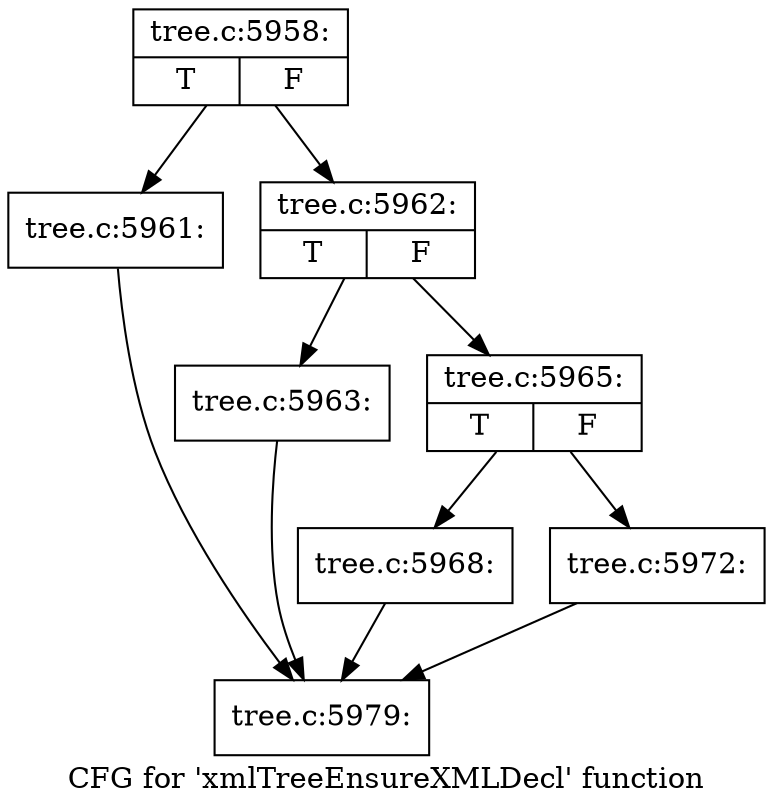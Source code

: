 digraph "CFG for 'xmlTreeEnsureXMLDecl' function" {
	label="CFG for 'xmlTreeEnsureXMLDecl' function";

	Node0x4836640 [shape=record,label="{tree.c:5958:|{<s0>T|<s1>F}}"];
	Node0x4836640 -> Node0x483fb70;
	Node0x4836640 -> Node0x483fbc0;
	Node0x483fb70 [shape=record,label="{tree.c:5961:}"];
	Node0x483fb70 -> Node0x483fc30;
	Node0x483fbc0 [shape=record,label="{tree.c:5962:|{<s0>T|<s1>F}}"];
	Node0x483fbc0 -> Node0x4836ae0;
	Node0x483fbc0 -> Node0x4836b30;
	Node0x4836ae0 [shape=record,label="{tree.c:5963:}"];
	Node0x4836ae0 -> Node0x483fc30;
	Node0x4836b30 [shape=record,label="{tree.c:5965:|{<s0>T|<s1>F}}"];
	Node0x4836b30 -> Node0x48411d0;
	Node0x4836b30 -> Node0x4841220;
	Node0x48411d0 [shape=record,label="{tree.c:5968:}"];
	Node0x48411d0 -> Node0x483fc30;
	Node0x4841220 [shape=record,label="{tree.c:5972:}"];
	Node0x4841220 -> Node0x483fc30;
	Node0x483fc30 [shape=record,label="{tree.c:5979:}"];
}
